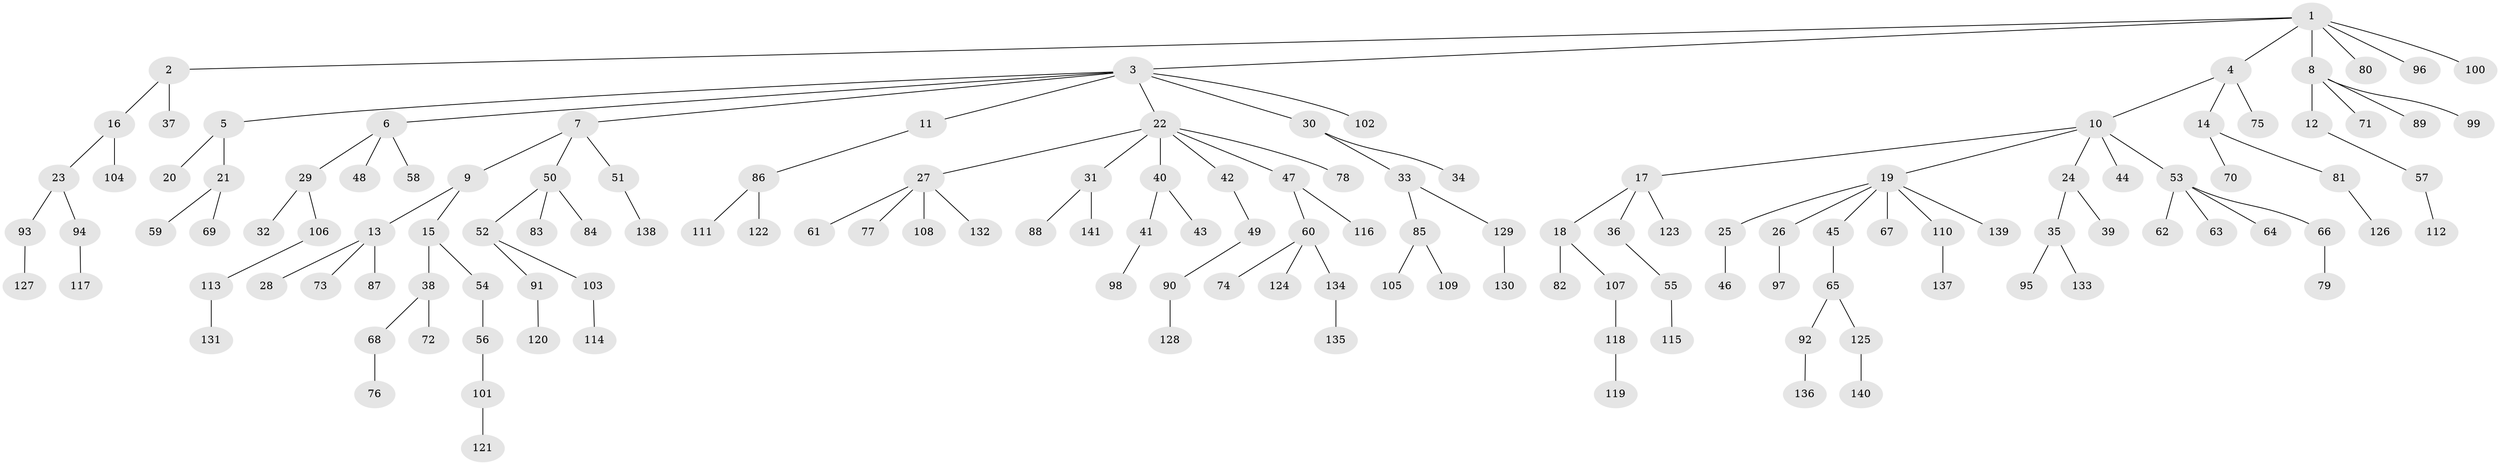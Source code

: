 // coarse degree distribution, {10: 0.02127659574468085, 4: 0.05319148936170213, 5: 0.02127659574468085, 2: 0.13829787234042554, 3: 0.13829787234042554, 6: 0.010638297872340425, 8: 0.010638297872340425, 1: 0.6063829787234043}
// Generated by graph-tools (version 1.1) at 2025/52/02/27/25 19:52:09]
// undirected, 141 vertices, 140 edges
graph export_dot {
graph [start="1"]
  node [color=gray90,style=filled];
  1;
  2;
  3;
  4;
  5;
  6;
  7;
  8;
  9;
  10;
  11;
  12;
  13;
  14;
  15;
  16;
  17;
  18;
  19;
  20;
  21;
  22;
  23;
  24;
  25;
  26;
  27;
  28;
  29;
  30;
  31;
  32;
  33;
  34;
  35;
  36;
  37;
  38;
  39;
  40;
  41;
  42;
  43;
  44;
  45;
  46;
  47;
  48;
  49;
  50;
  51;
  52;
  53;
  54;
  55;
  56;
  57;
  58;
  59;
  60;
  61;
  62;
  63;
  64;
  65;
  66;
  67;
  68;
  69;
  70;
  71;
  72;
  73;
  74;
  75;
  76;
  77;
  78;
  79;
  80;
  81;
  82;
  83;
  84;
  85;
  86;
  87;
  88;
  89;
  90;
  91;
  92;
  93;
  94;
  95;
  96;
  97;
  98;
  99;
  100;
  101;
  102;
  103;
  104;
  105;
  106;
  107;
  108;
  109;
  110;
  111;
  112;
  113;
  114;
  115;
  116;
  117;
  118;
  119;
  120;
  121;
  122;
  123;
  124;
  125;
  126;
  127;
  128;
  129;
  130;
  131;
  132;
  133;
  134;
  135;
  136;
  137;
  138;
  139;
  140;
  141;
  1 -- 2;
  1 -- 3;
  1 -- 4;
  1 -- 8;
  1 -- 80;
  1 -- 96;
  1 -- 100;
  2 -- 16;
  2 -- 37;
  3 -- 5;
  3 -- 6;
  3 -- 7;
  3 -- 11;
  3 -- 22;
  3 -- 30;
  3 -- 102;
  4 -- 10;
  4 -- 14;
  4 -- 75;
  5 -- 20;
  5 -- 21;
  6 -- 29;
  6 -- 48;
  6 -- 58;
  7 -- 9;
  7 -- 50;
  7 -- 51;
  8 -- 12;
  8 -- 71;
  8 -- 89;
  8 -- 99;
  9 -- 13;
  9 -- 15;
  10 -- 17;
  10 -- 19;
  10 -- 24;
  10 -- 44;
  10 -- 53;
  11 -- 86;
  12 -- 57;
  13 -- 28;
  13 -- 73;
  13 -- 87;
  14 -- 70;
  14 -- 81;
  15 -- 38;
  15 -- 54;
  16 -- 23;
  16 -- 104;
  17 -- 18;
  17 -- 36;
  17 -- 123;
  18 -- 82;
  18 -- 107;
  19 -- 25;
  19 -- 26;
  19 -- 45;
  19 -- 67;
  19 -- 110;
  19 -- 139;
  21 -- 59;
  21 -- 69;
  22 -- 27;
  22 -- 31;
  22 -- 40;
  22 -- 42;
  22 -- 47;
  22 -- 78;
  23 -- 93;
  23 -- 94;
  24 -- 35;
  24 -- 39;
  25 -- 46;
  26 -- 97;
  27 -- 61;
  27 -- 77;
  27 -- 108;
  27 -- 132;
  29 -- 32;
  29 -- 106;
  30 -- 33;
  30 -- 34;
  31 -- 88;
  31 -- 141;
  33 -- 85;
  33 -- 129;
  35 -- 95;
  35 -- 133;
  36 -- 55;
  38 -- 68;
  38 -- 72;
  40 -- 41;
  40 -- 43;
  41 -- 98;
  42 -- 49;
  45 -- 65;
  47 -- 60;
  47 -- 116;
  49 -- 90;
  50 -- 52;
  50 -- 83;
  50 -- 84;
  51 -- 138;
  52 -- 91;
  52 -- 103;
  53 -- 62;
  53 -- 63;
  53 -- 64;
  53 -- 66;
  54 -- 56;
  55 -- 115;
  56 -- 101;
  57 -- 112;
  60 -- 74;
  60 -- 124;
  60 -- 134;
  65 -- 92;
  65 -- 125;
  66 -- 79;
  68 -- 76;
  81 -- 126;
  85 -- 105;
  85 -- 109;
  86 -- 111;
  86 -- 122;
  90 -- 128;
  91 -- 120;
  92 -- 136;
  93 -- 127;
  94 -- 117;
  101 -- 121;
  103 -- 114;
  106 -- 113;
  107 -- 118;
  110 -- 137;
  113 -- 131;
  118 -- 119;
  125 -- 140;
  129 -- 130;
  134 -- 135;
}

